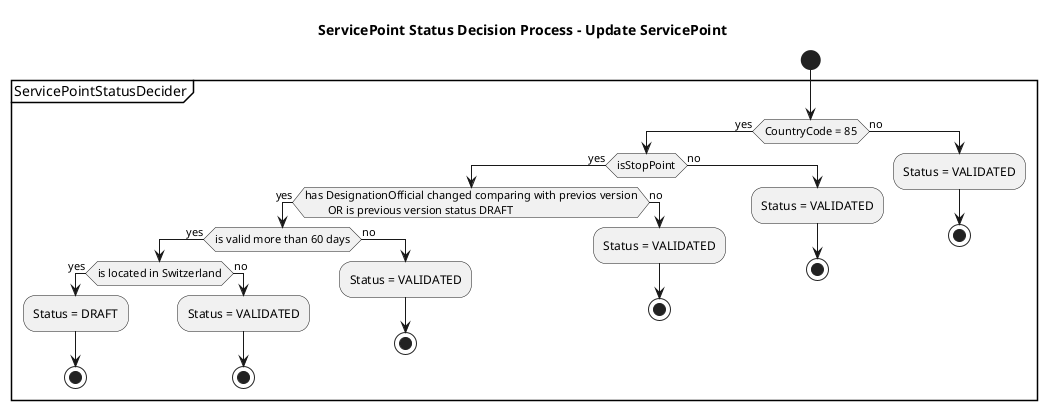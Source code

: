 @startuml

title ServicePoint Status Decision Process - Update ServicePoint

start

partition "ServicePointStatusDecider"{
    if (CountryCode = 85) then (yes)
      if (isStopPoint) then (yes)
        if (has DesignationOfficial changed comparing with previos version
        OR is previous version status DRAFT) then (yes)
            if (is valid more than 60 days) then (yes)
                if (is located in Switzerland) then (yes)
                    :Status = DRAFT;
                    stop
                else(no)
                    :Status = VALIDATED;
                    stop
                endif
            else(no)
                :Status = VALIDATED;
                stop
            endif
        else(no)
            :Status = VALIDATED;
            stop
        endif
      else (no)
        :Status = VALIDATED;
        stop
      endif

    else (no)
      :Status = VALIDATED;
      stop
    endif
}

@enduml